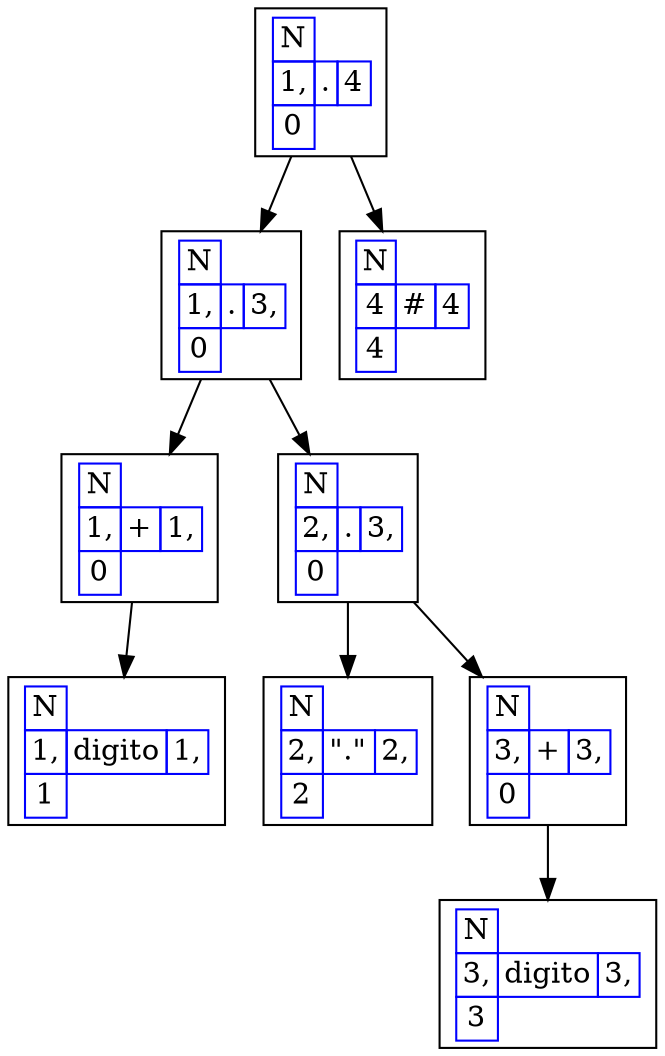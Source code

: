 digraph G{
rankdir=UD
node[shape=box]
concentrate=true
nodo9[label=<
<table border='0' cellborder='1' color='blue' cellspacing='0'>
<tr><td>N</td></tr>
<tr><td>1,</td><td>.</td><td>4</td></tr>
<tr><td>0</td></tr>
</table>
>];
nodo7[label=<
<table border='0' cellborder='1' color='blue' cellspacing='0'>
<tr><td>N</td></tr>
<tr><td>1,</td><td>.</td><td>3,</td></tr>
<tr><td>0</td></tr>
</table>
>];
nodo2[label=<
<table border='0' cellborder='1' color='blue' cellspacing='0'>
<tr><td>N</td></tr>
<tr><td>1,</td><td>+</td><td>1,</td></tr>
<tr><td>0</td></tr>
</table>
>];
nodo1[label=<
<table border='0' cellborder='1' color='blue' cellspacing='0'>
<tr><td>N</td></tr>
<tr><td>1,</td><td>digito</td><td>1,</td></tr>
<tr><td>1</td></tr>
</table>
>];
nodo2->nodo1
nodo7->nodo2
nodo6[label=<
<table border='0' cellborder='1' color='blue' cellspacing='0'>
<tr><td>N</td></tr>
<tr><td>2,</td><td>.</td><td>3,</td></tr>
<tr><td>0</td></tr>
</table>
>];
nodo3[label=<
<table border='0' cellborder='1' color='blue' cellspacing='0'>
<tr><td>N</td></tr>
<tr><td>2,</td><td>"."</td><td>2,</td></tr>
<tr><td>2</td></tr>
</table>
>];
nodo6->nodo3
nodo5[label=<
<table border='0' cellborder='1' color='blue' cellspacing='0'>
<tr><td>N</td></tr>
<tr><td>3,</td><td>+</td><td>3,</td></tr>
<tr><td>0</td></tr>
</table>
>];
nodo4[label=<
<table border='0' cellborder='1' color='blue' cellspacing='0'>
<tr><td>N</td></tr>
<tr><td>3,</td><td>digito</td><td>3,</td></tr>
<tr><td>3</td></tr>
</table>
>];
nodo5->nodo4
nodo6->nodo5
nodo7->nodo6
nodo9->nodo7
nodo8[label=<
<table border='0' cellborder='1' color='blue' cellspacing='0'>
<tr><td>N</td></tr>
<tr><td>4</td><td>#</td><td>4</td></tr>
<tr><td>4</td></tr>
</table>
>];
nodo9->nodo8

}
